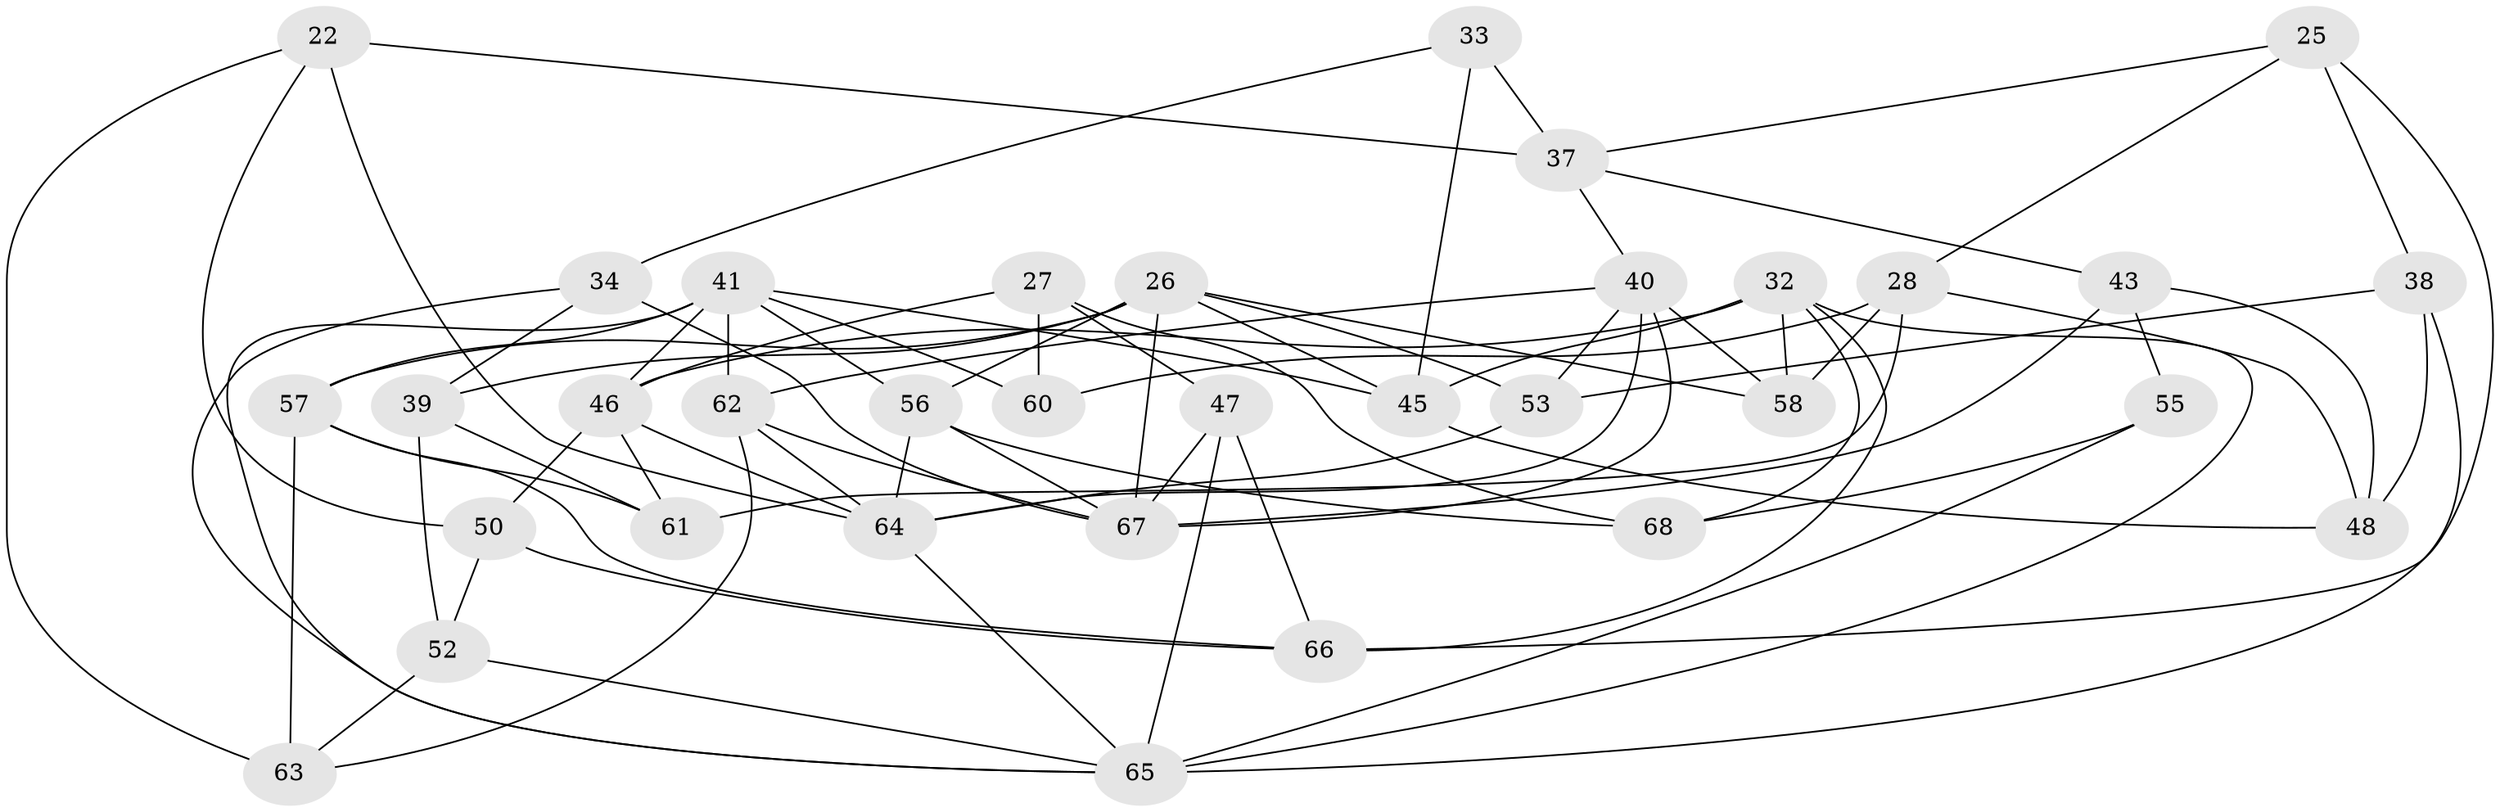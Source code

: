 // original degree distribution, {4: 1.0}
// Generated by graph-tools (version 1.1) at 2025/56/03/09/25 04:56:46]
// undirected, 34 vertices, 81 edges
graph export_dot {
graph [start="1"]
  node [color=gray90,style=filled];
  22;
  25;
  26 [super="+1+3+23"];
  27 [super="+12"];
  28 [super="+19"];
  32 [super="+24"];
  33;
  34;
  37 [super="+11"];
  38;
  39;
  40 [super="+2+4"];
  41 [super="+8+20"];
  43;
  45 [super="+13"];
  46 [super="+36"];
  47 [super="+29"];
  48;
  50;
  52;
  53;
  55;
  56 [super="+17"];
  57 [super="+42+18"];
  58 [super="+44"];
  60;
  61;
  62 [super="+31"];
  63;
  64 [super="+21+51"];
  65 [super="+49+54"];
  66 [super="+30"];
  67 [super="+59+35"];
  68 [super="+15"];
  22 -- 64;
  22 -- 37;
  22 -- 50;
  22 -- 63;
  25 -- 38;
  25 -- 37;
  25 -- 28;
  25 -- 66;
  26 -- 58;
  26 -- 39;
  26 -- 45 [weight=2];
  26 -- 56;
  26 -- 53;
  26 -- 67 [weight=2];
  26 -- 57 [weight=2];
  27 -- 47 [weight=2];
  27 -- 60 [weight=2];
  27 -- 46;
  27 -- 68;
  28 -- 60;
  28 -- 61;
  28 -- 58 [weight=2];
  28 -- 48;
  32 -- 58;
  32 -- 65 [weight=2];
  32 -- 66;
  32 -- 68;
  32 -- 45;
  32 -- 46 [weight=2];
  33 -- 34;
  33 -- 37 [weight=2];
  33 -- 45;
  34 -- 39;
  34 -- 67;
  34 -- 65;
  37 -- 40;
  37 -- 43;
  38 -- 53;
  38 -- 65;
  38 -- 48;
  39 -- 61;
  39 -- 52;
  40 -- 53;
  40 -- 58 [weight=2];
  40 -- 67 [weight=2];
  40 -- 62;
  40 -- 64;
  41 -- 57 [weight=2];
  41 -- 65 [weight=2];
  41 -- 60;
  41 -- 62 [weight=2];
  41 -- 45;
  41 -- 46 [weight=3];
  41 -- 56;
  43 -- 48;
  43 -- 55;
  43 -- 67;
  45 -- 48;
  46 -- 64 [weight=2];
  46 -- 50;
  46 -- 61;
  47 -- 67 [weight=2];
  47 -- 65;
  47 -- 66;
  50 -- 52;
  50 -- 66;
  52 -- 63;
  52 -- 65;
  53 -- 64;
  55 -- 68 [weight=2];
  55 -- 65;
  56 -- 68 [weight=2];
  56 -- 67;
  56 -- 64;
  57 -- 61;
  57 -- 66 [weight=2];
  57 -- 63;
  62 -- 67;
  62 -- 63;
  62 -- 64;
  64 -- 65;
}
